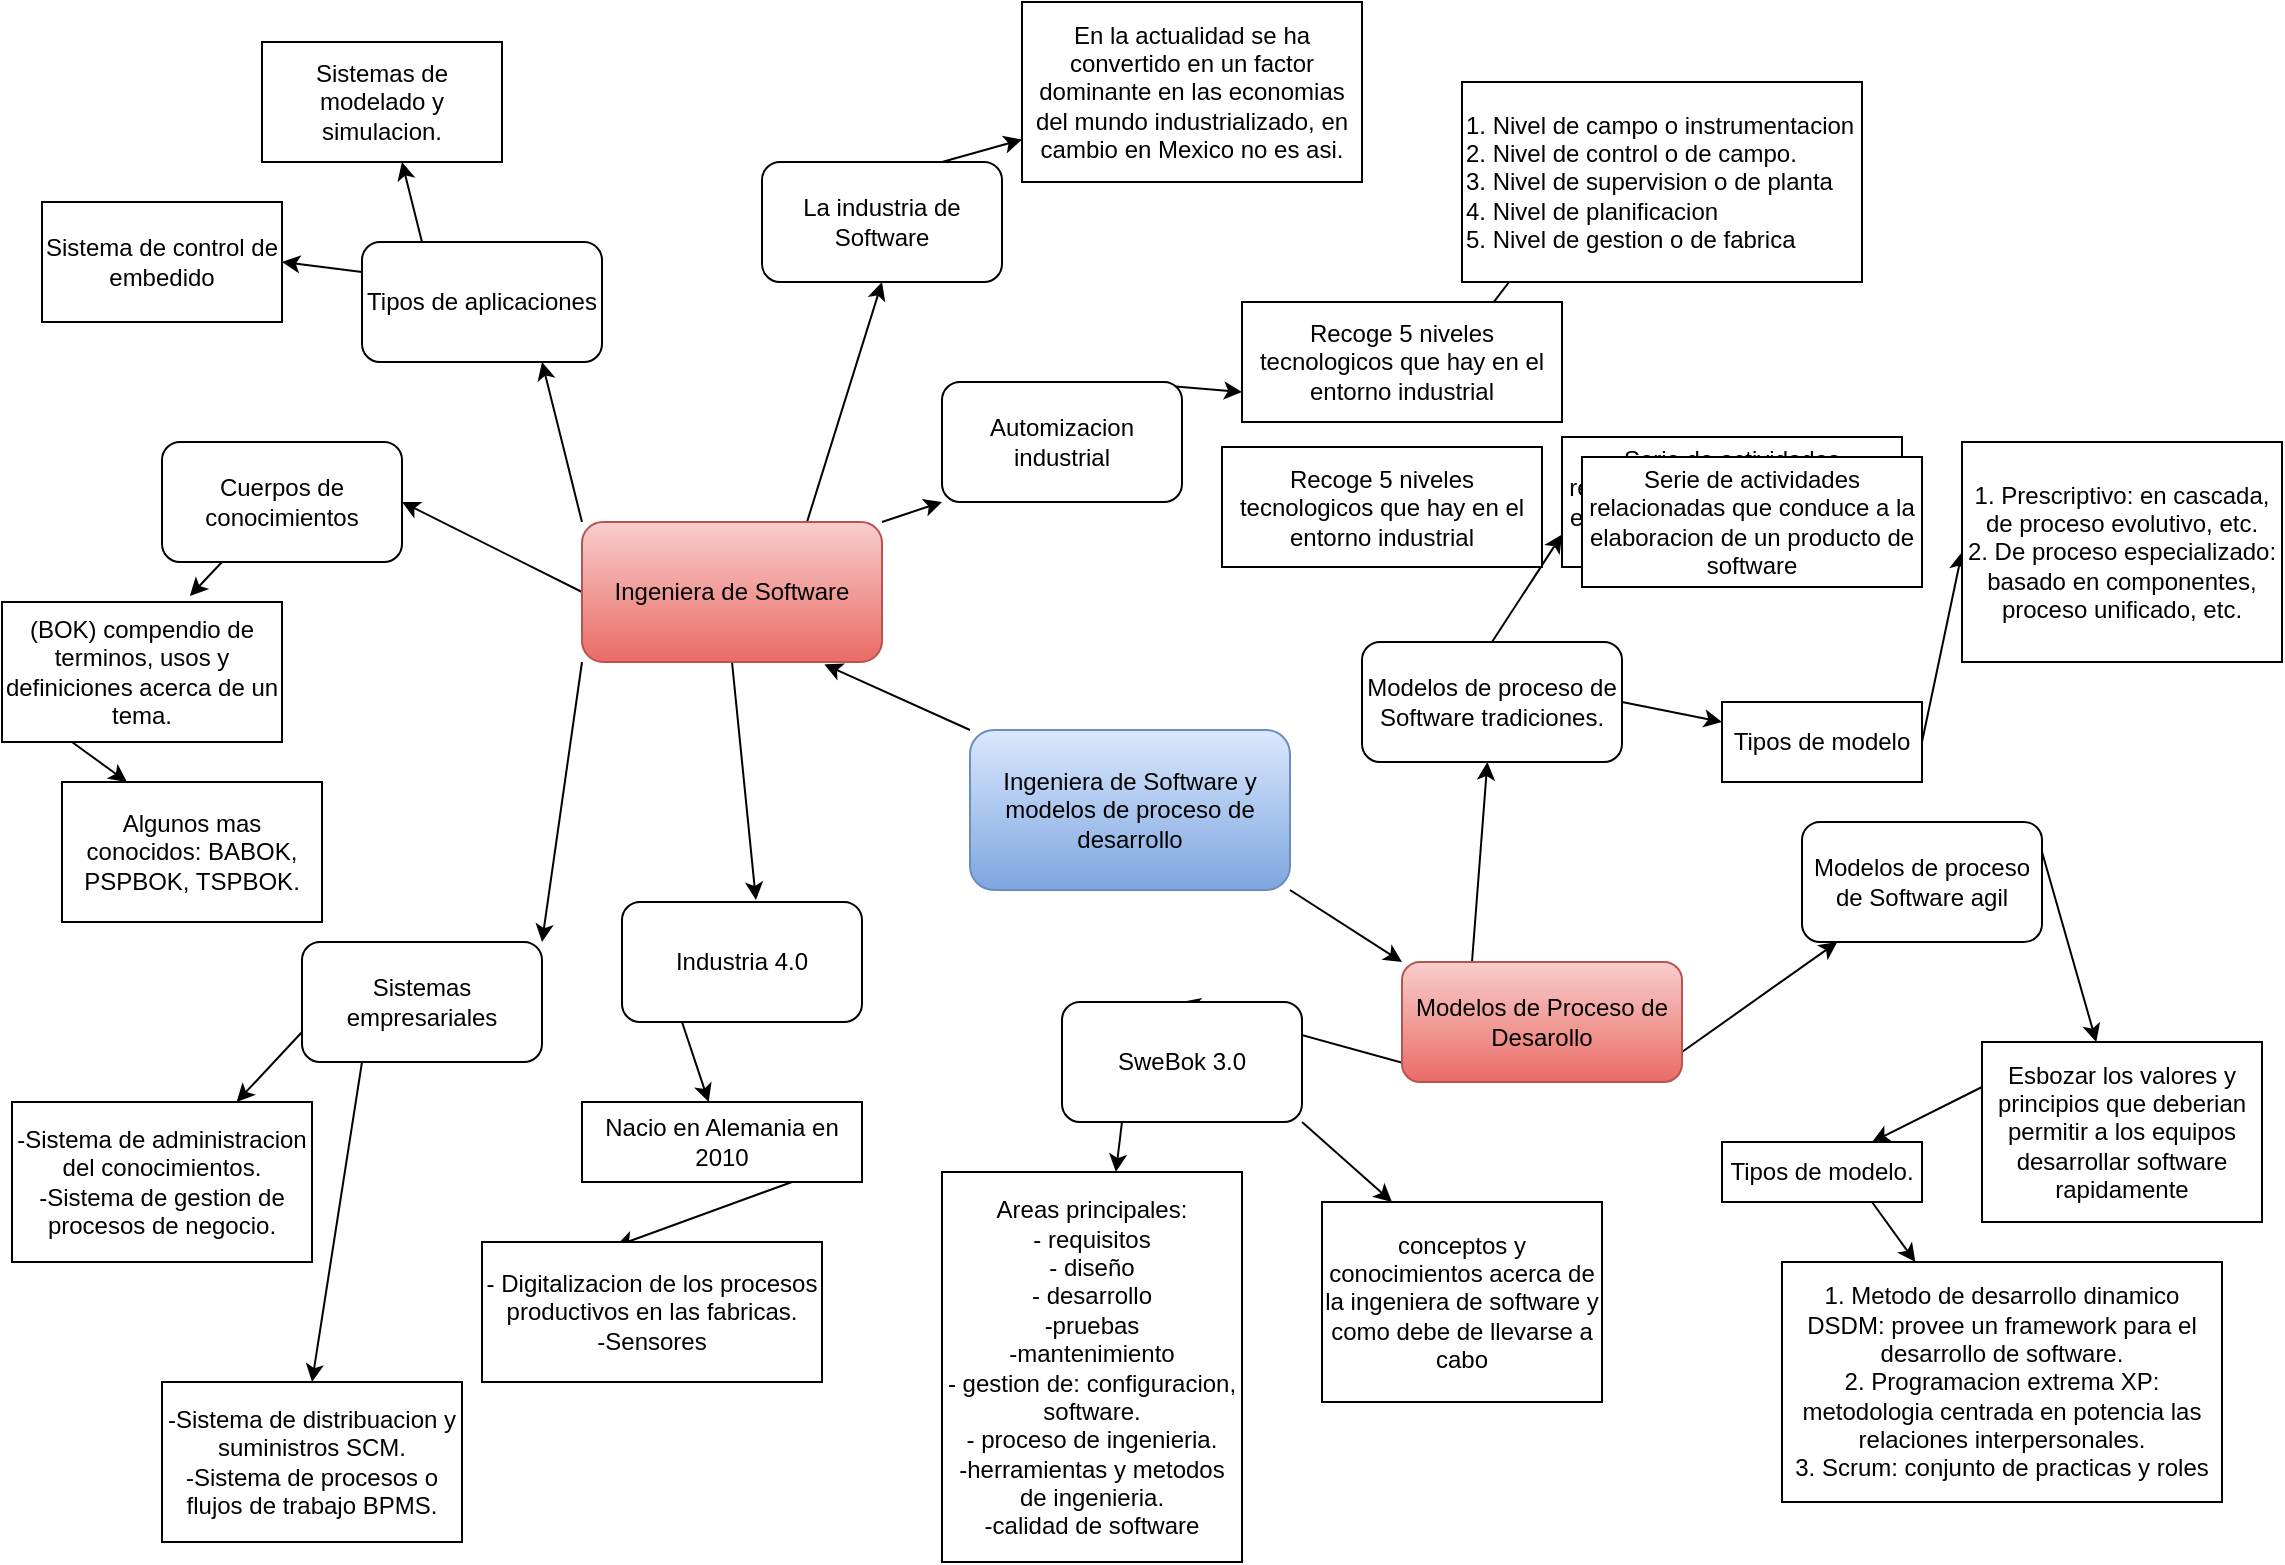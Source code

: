 <mxfile version="13.1.3">
    <diagram id="6hGFLwfOUW9BJ-s0fimq" name="Page-1">
        <mxGraphModel dx="1035" dy="896" grid="1" gridSize="10" guides="1" tooltips="1" connect="1" arrows="1" fold="1" page="1" pageScale="1" pageWidth="1169" pageHeight="827" math="0" shadow="0">
            <root>
                <mxCell id="0"/>
                <mxCell id="1" parent="0"/>
                <mxCell id="8" style="rounded=0;orthogonalLoop=1;jettySize=auto;html=1;exitX=0;exitY=0;exitDx=0;exitDy=0;entryX=0.808;entryY=1.017;entryDx=0;entryDy=0;entryPerimeter=0;strokeColor=#000000;" parent="1" source="2" target="3" edge="1">
                    <mxGeometry relative="1" as="geometry"/>
                </mxCell>
                <mxCell id="9" style="edgeStyle=none;rounded=0;orthogonalLoop=1;jettySize=auto;html=1;exitX=1;exitY=1;exitDx=0;exitDy=0;entryX=0;entryY=0;entryDx=0;entryDy=0;strokeColor=#000000;" parent="1" source="2" target="4" edge="1">
                    <mxGeometry relative="1" as="geometry"/>
                </mxCell>
                <mxCell id="2" value="Ingeniera de Software y modelos de proceso de desarrollo" style="rounded=1;whiteSpace=wrap;html=1;gradientColor=#7ea6e0;fillColor=#dae8fc;strokeColor=#6c8ebf;" parent="1" vertex="1">
                    <mxGeometry x="504" y="374" width="160" height="80" as="geometry"/>
                </mxCell>
                <mxCell id="14" style="edgeStyle=none;rounded=0;orthogonalLoop=1;jettySize=auto;html=1;exitX=0;exitY=0.5;exitDx=0;exitDy=0;entryX=1;entryY=0.5;entryDx=0;entryDy=0;strokeColor=#000000;" parent="1" source="3" target="12" edge="1">
                    <mxGeometry relative="1" as="geometry"/>
                </mxCell>
                <mxCell id="15" style="edgeStyle=none;rounded=0;orthogonalLoop=1;jettySize=auto;html=1;exitX=0;exitY=0;exitDx=0;exitDy=0;entryX=0.75;entryY=1;entryDx=0;entryDy=0;strokeColor=#000000;" parent="1" source="3" target="11" edge="1">
                    <mxGeometry relative="1" as="geometry"/>
                </mxCell>
                <mxCell id="16" style="edgeStyle=none;rounded=0;orthogonalLoop=1;jettySize=auto;html=1;exitX=1;exitY=0;exitDx=0;exitDy=0;entryX=0;entryY=1;entryDx=0;entryDy=0;strokeColor=#000000;" parent="1" source="3" target="6" edge="1">
                    <mxGeometry relative="1" as="geometry"/>
                </mxCell>
                <mxCell id="17" style="edgeStyle=none;rounded=0;orthogonalLoop=1;jettySize=auto;html=1;exitX=0.5;exitY=1;exitDx=0;exitDy=0;entryX=0.558;entryY=-0.017;entryDx=0;entryDy=0;entryPerimeter=0;strokeColor=#000000;" parent="1" source="3" target="5" edge="1">
                    <mxGeometry relative="1" as="geometry"/>
                </mxCell>
                <mxCell id="18" style="edgeStyle=none;rounded=0;orthogonalLoop=1;jettySize=auto;html=1;exitX=0;exitY=1;exitDx=0;exitDy=0;entryX=1;entryY=0;entryDx=0;entryDy=0;strokeColor=#000000;" parent="1" source="3" target="13" edge="1">
                    <mxGeometry relative="1" as="geometry"/>
                </mxCell>
                <mxCell id="19" style="edgeStyle=none;rounded=0;orthogonalLoop=1;jettySize=auto;html=1;exitX=0.75;exitY=0;exitDx=0;exitDy=0;entryX=0.5;entryY=1;entryDx=0;entryDy=0;strokeColor=#000000;" parent="1" source="3" target="10" edge="1">
                    <mxGeometry relative="1" as="geometry"/>
                </mxCell>
                <mxCell id="3" value="Ingeniera de Software" style="rounded=1;whiteSpace=wrap;html=1;strokeColor=#b85450;fillColor=#f8cecc;gradientColor=#ea6b66;" parent="1" vertex="1">
                    <mxGeometry x="310" y="270" width="150" height="70" as="geometry"/>
                </mxCell>
                <mxCell id="46" style="edgeStyle=none;rounded=0;orthogonalLoop=1;jettySize=auto;html=1;exitX=0.25;exitY=0;exitDx=0;exitDy=0;strokeColor=#000000;" parent="1" source="4" target="43" edge="1">
                    <mxGeometry relative="1" as="geometry"/>
                </mxCell>
                <mxCell id="47" style="edgeStyle=none;rounded=0;orthogonalLoop=1;jettySize=auto;html=1;exitX=0.25;exitY=1;exitDx=0;exitDy=0;entryX=0.5;entryY=0;entryDx=0;entryDy=0;strokeColor=#000000;" parent="1" source="4" target="45" edge="1">
                    <mxGeometry relative="1" as="geometry"/>
                </mxCell>
                <mxCell id="48" style="edgeStyle=none;rounded=0;orthogonalLoop=1;jettySize=auto;html=1;exitX=1;exitY=0.75;exitDx=0;exitDy=0;strokeColor=#000000;" parent="1" source="4" target="44" edge="1">
                    <mxGeometry relative="1" as="geometry"/>
                </mxCell>
                <mxCell id="4" value="Modelos de Proceso de Desarollo" style="rounded=1;whiteSpace=wrap;html=1;strokeColor=#b85450;gradientColor=#ea6b66;fillColor=#f8cecc;" parent="1" vertex="1">
                    <mxGeometry x="720" y="490" width="140" height="60" as="geometry"/>
                </mxCell>
                <mxCell id="21" style="edgeStyle=none;rounded=0;orthogonalLoop=1;jettySize=auto;html=1;exitX=0.25;exitY=1;exitDx=0;exitDy=0;strokeColor=#000000;" parent="1" source="5" target="20" edge="1">
                    <mxGeometry relative="1" as="geometry"/>
                </mxCell>
                <mxCell id="5" value="Industria 4.0" style="rounded=1;whiteSpace=wrap;html=1;strokeColor=#000000;" parent="1" vertex="1">
                    <mxGeometry x="330" y="460" width="120" height="60" as="geometry"/>
                </mxCell>
                <mxCell id="25" style="edgeStyle=none;rounded=0;orthogonalLoop=1;jettySize=auto;html=1;exitX=0.75;exitY=0;exitDx=0;exitDy=0;entryX=0;entryY=0.75;entryDx=0;entryDy=0;strokeColor=#000000;" parent="1" source="6" target="24" edge="1">
                    <mxGeometry relative="1" as="geometry"/>
                </mxCell>
                <mxCell id="6" value="Automizacion industrial" style="rounded=1;whiteSpace=wrap;html=1;strokeColor=#000000;" parent="1" vertex="1">
                    <mxGeometry x="490" y="200" width="120" height="60" as="geometry"/>
                </mxCell>
                <mxCell id="29" style="edgeStyle=none;rounded=0;orthogonalLoop=1;jettySize=auto;html=1;exitX=0.75;exitY=0;exitDx=0;exitDy=0;strokeColor=#000000;" parent="1" source="10" target="28" edge="1">
                    <mxGeometry relative="1" as="geometry"/>
                </mxCell>
                <mxCell id="10" value="La industria de Software" style="rounded=1;whiteSpace=wrap;html=1;strokeColor=#000000;" parent="1" vertex="1">
                    <mxGeometry x="400" y="90" width="120" height="60" as="geometry"/>
                </mxCell>
                <mxCell id="32" style="edgeStyle=none;rounded=0;orthogonalLoop=1;jettySize=auto;html=1;exitX=0.25;exitY=0;exitDx=0;exitDy=0;entryX=0.583;entryY=1;entryDx=0;entryDy=0;entryPerimeter=0;strokeColor=#000000;" parent="1" source="11" target="30" edge="1">
                    <mxGeometry relative="1" as="geometry"/>
                </mxCell>
                <mxCell id="33" style="edgeStyle=none;rounded=0;orthogonalLoop=1;jettySize=auto;html=1;exitX=0;exitY=0.25;exitDx=0;exitDy=0;entryX=1;entryY=0.5;entryDx=0;entryDy=0;strokeColor=#000000;" parent="1" source="11" target="31" edge="1">
                    <mxGeometry relative="1" as="geometry"/>
                </mxCell>
                <mxCell id="11" value="Tipos de aplicaciones" style="rounded=1;whiteSpace=wrap;html=1;strokeColor=#000000;" parent="1" vertex="1">
                    <mxGeometry x="200" y="130" width="120" height="60" as="geometry"/>
                </mxCell>
                <mxCell id="36" style="edgeStyle=none;rounded=0;orthogonalLoop=1;jettySize=auto;html=1;exitX=0.25;exitY=1;exitDx=0;exitDy=0;entryX=0.671;entryY=-0.043;entryDx=0;entryDy=0;entryPerimeter=0;strokeColor=#000000;" parent="1" source="12" target="34" edge="1">
                    <mxGeometry relative="1" as="geometry"/>
                </mxCell>
                <mxCell id="12" value="Cuerpos de conocimientos" style="rounded=1;whiteSpace=wrap;html=1;strokeColor=#000000;" parent="1" vertex="1">
                    <mxGeometry x="100" y="230" width="120" height="60" as="geometry"/>
                </mxCell>
                <mxCell id="40" style="edgeStyle=none;rounded=0;orthogonalLoop=1;jettySize=auto;html=1;exitX=0;exitY=0.75;exitDx=0;exitDy=0;strokeColor=#000000;" parent="1" source="13" target="35" edge="1">
                    <mxGeometry relative="1" as="geometry"/>
                </mxCell>
                <mxCell id="41" style="edgeStyle=none;rounded=0;orthogonalLoop=1;jettySize=auto;html=1;exitX=0.25;exitY=1;exitDx=0;exitDy=0;entryX=0.5;entryY=0;entryDx=0;entryDy=0;strokeColor=#000000;" parent="1" source="13" target="39" edge="1">
                    <mxGeometry relative="1" as="geometry"/>
                </mxCell>
                <mxCell id="13" value="Sistemas empresariales" style="rounded=1;whiteSpace=wrap;html=1;strokeColor=#000000;" parent="1" vertex="1">
                    <mxGeometry x="170" y="480" width="120" height="60" as="geometry"/>
                </mxCell>
                <mxCell id="23" style="edgeStyle=none;rounded=0;orthogonalLoop=1;jettySize=auto;html=1;exitX=0.75;exitY=1;exitDx=0;exitDy=0;entryX=0.394;entryY=0.029;entryDx=0;entryDy=0;entryPerimeter=0;strokeColor=#000000;" parent="1" source="20" target="22" edge="1">
                    <mxGeometry relative="1" as="geometry"/>
                </mxCell>
                <mxCell id="20" value="Nacio en Alemania en 2010" style="rounded=0;whiteSpace=wrap;html=1;strokeColor=#000000;" parent="1" vertex="1">
                    <mxGeometry x="310" y="560" width="140" height="40" as="geometry"/>
                </mxCell>
                <mxCell id="22" value="- Digitalizacion de los procesos productivos en las fabricas.&lt;br&gt;-Sensores" style="rounded=0;whiteSpace=wrap;html=1;strokeColor=#000000;" parent="1" vertex="1">
                    <mxGeometry x="260" y="630" width="170" height="70" as="geometry"/>
                </mxCell>
                <mxCell id="27" style="edgeStyle=none;rounded=0;orthogonalLoop=1;jettySize=auto;html=1;exitX=0.5;exitY=1;exitDx=0;exitDy=0;entryX=0.5;entryY=0;entryDx=0;entryDy=0;strokeColor=#000000;" parent="1" source="24" target="26" edge="1">
                    <mxGeometry relative="1" as="geometry"/>
                </mxCell>
                <mxCell id="24" value="Recoge 5 niveles tecnologicos que hay en el entorno industrial" style="rounded=0;whiteSpace=wrap;html=1;strokeColor=#000000;" parent="1" vertex="1">
                    <mxGeometry x="640" y="160" width="160" height="60" as="geometry"/>
                </mxCell>
                <mxCell id="26" value="1. Nivel de campo o instrumentacion&lt;br&gt;2. Nivel de control o de campo.&lt;br&gt;&lt;div&gt;&lt;span&gt;3. Nivel de supervision o de planta&lt;/span&gt;&lt;/div&gt;&lt;div&gt;&lt;span&gt;4. Nivel de planificacion&lt;/span&gt;&lt;/div&gt;&lt;div&gt;5. Nivel de gestion o de fabrica&lt;/div&gt;" style="rounded=0;whiteSpace=wrap;html=1;strokeColor=#000000;align=left;" parent="1" vertex="1">
                    <mxGeometry x="750" y="50" width="200" height="100" as="geometry"/>
                </mxCell>
                <mxCell id="28" value="En la actualidad se ha convertido en un factor dominante en las economias del mundo industrializado, en cambio en Mexico no es asi." style="rounded=0;whiteSpace=wrap;html=1;strokeColor=#000000;" parent="1" vertex="1">
                    <mxGeometry x="530" y="10" width="170" height="90" as="geometry"/>
                </mxCell>
                <mxCell id="30" value="Sistemas de modelado y simulacion." style="rounded=0;whiteSpace=wrap;html=1;strokeColor=#000000;" parent="1" vertex="1">
                    <mxGeometry x="150" y="30" width="120" height="60" as="geometry"/>
                </mxCell>
                <mxCell id="31" value="Sistema de control de embedido" style="rounded=0;whiteSpace=wrap;html=1;strokeColor=#000000;" parent="1" vertex="1">
                    <mxGeometry x="40" y="110" width="120" height="60" as="geometry"/>
                </mxCell>
                <mxCell id="38" style="edgeStyle=none;rounded=0;orthogonalLoop=1;jettySize=auto;html=1;exitX=0.25;exitY=1;exitDx=0;exitDy=0;entryX=0.25;entryY=0;entryDx=0;entryDy=0;strokeColor=#000000;" parent="1" source="34" target="37" edge="1">
                    <mxGeometry relative="1" as="geometry"/>
                </mxCell>
                <mxCell id="34" value="(BOK) compendio de terminos, usos y definiciones acerca de un tema." style="rounded=0;whiteSpace=wrap;html=1;strokeColor=#000000;" parent="1" vertex="1">
                    <mxGeometry x="20" y="310" width="140" height="70" as="geometry"/>
                </mxCell>
                <mxCell id="35" value="-Sistema de administracion del conocimientos.&lt;br&gt;-Sistema de gestion de procesos de negocio." style="rounded=0;whiteSpace=wrap;html=1;strokeColor=#000000;" parent="1" vertex="1">
                    <mxGeometry x="25" y="560" width="150" height="80" as="geometry"/>
                </mxCell>
                <mxCell id="37" value="Algunos mas conocidos: BABOK, PSPBOK, TSPBOK." style="rounded=0;whiteSpace=wrap;html=1;strokeColor=#000000;" parent="1" vertex="1">
                    <mxGeometry x="50" y="400" width="130" height="70" as="geometry"/>
                </mxCell>
                <mxCell id="39" value="-Sistema de distribuacion y suministros SCM.&lt;br&gt;-Sistema de procesos o flujos de trabajo BPMS." style="rounded=0;whiteSpace=wrap;html=1;strokeColor=#000000;" parent="1" vertex="1">
                    <mxGeometry x="100" y="700" width="150" height="80" as="geometry"/>
                </mxCell>
                <mxCell id="42" style="edgeStyle=none;rounded=0;orthogonalLoop=1;jettySize=auto;html=1;exitX=0.5;exitY=0;exitDx=0;exitDy=0;strokeColor=#000000;" parent="1" source="20" target="20" edge="1">
                    <mxGeometry relative="1" as="geometry"/>
                </mxCell>
                <mxCell id="50" style="edgeStyle=none;rounded=0;orthogonalLoop=1;jettySize=auto;html=1;exitX=0.5;exitY=0;exitDx=0;exitDy=0;entryX=0;entryY=0.75;entryDx=0;entryDy=0;strokeColor=#000000;" parent="1" source="43" target="49" edge="1">
                    <mxGeometry relative="1" as="geometry"/>
                </mxCell>
                <mxCell id="52" style="edgeStyle=none;rounded=0;orthogonalLoop=1;jettySize=auto;html=1;exitX=1;exitY=0.5;exitDx=0;exitDy=0;strokeColor=#000000;" parent="1" source="43" target="51" edge="1">
                    <mxGeometry relative="1" as="geometry"/>
                </mxCell>
                <mxCell id="43" value="Modelos de proceso de Software tradiciones." style="rounded=1;whiteSpace=wrap;html=1;strokeColor=#000000;" parent="1" vertex="1">
                    <mxGeometry x="700" y="330" width="130" height="60" as="geometry"/>
                </mxCell>
                <mxCell id="57" style="edgeStyle=none;rounded=0;orthogonalLoop=1;jettySize=auto;html=1;exitX=1;exitY=0.25;exitDx=0;exitDy=0;strokeColor=#000000;" parent="1" source="44" target="56" edge="1">
                    <mxGeometry relative="1" as="geometry"/>
                </mxCell>
                <mxCell id="44" value="Modelos de proceso de Software agil" style="rounded=1;whiteSpace=wrap;html=1;strokeColor=#000000;" parent="1" vertex="1">
                    <mxGeometry x="920" y="420" width="120" height="60" as="geometry"/>
                </mxCell>
                <mxCell id="65" style="edgeStyle=none;rounded=0;orthogonalLoop=1;jettySize=auto;html=1;exitX=0.25;exitY=1;exitDx=0;exitDy=0;strokeColor=#000000;" parent="1" source="45" target="64" edge="1">
                    <mxGeometry relative="1" as="geometry"/>
                </mxCell>
                <mxCell id="67" style="edgeStyle=none;rounded=0;orthogonalLoop=1;jettySize=auto;html=1;exitX=1;exitY=1;exitDx=0;exitDy=0;entryX=0.25;entryY=0;entryDx=0;entryDy=0;strokeColor=#000000;" parent="1" source="45" target="66" edge="1">
                    <mxGeometry relative="1" as="geometry"/>
                </mxCell>
                <mxCell id="45" value="SweBok 3.0" style="rounded=1;whiteSpace=wrap;html=1;strokeColor=#000000;" parent="1" vertex="1">
                    <mxGeometry x="550" y="510" width="120" height="60" as="geometry"/>
                </mxCell>
                <mxCell id="49" value="Serie de actividades relacionadas que conduce a la elaboracion de un producto de software" style="rounded=0;whiteSpace=wrap;html=1;strokeColor=#000000;" parent="1" vertex="1">
                    <mxGeometry x="800" y="227.5" width="170" height="65" as="geometry"/>
                </mxCell>
                <mxCell id="55" style="edgeStyle=none;rounded=0;orthogonalLoop=1;jettySize=auto;html=1;exitX=1;exitY=0.5;exitDx=0;exitDy=0;entryX=0;entryY=0.5;entryDx=0;entryDy=0;strokeColor=#000000;" parent="1" source="51" target="53" edge="1">
                    <mxGeometry relative="1" as="geometry"/>
                </mxCell>
                <mxCell id="51" value="Tipos de modelo" style="rounded=0;whiteSpace=wrap;html=1;strokeColor=#000000;" parent="1" vertex="1">
                    <mxGeometry x="880" y="360" width="100" height="40" as="geometry"/>
                </mxCell>
                <mxCell id="53" value="1. Prescriptivo: en cascada, de proceso evolutivo, etc.&lt;br&gt;2. De proceso especializado: basado en componentes, proceso unificado, etc." style="rounded=0;whiteSpace=wrap;html=1;strokeColor=#000000;" parent="1" vertex="1">
                    <mxGeometry x="1000" y="230" width="160" height="110" as="geometry"/>
                </mxCell>
                <mxCell id="61" style="edgeStyle=none;rounded=0;orthogonalLoop=1;jettySize=auto;html=1;exitX=0;exitY=0.25;exitDx=0;exitDy=0;entryX=0.75;entryY=0;entryDx=0;entryDy=0;strokeColor=#000000;" parent="1" source="56" target="59" edge="1">
                    <mxGeometry relative="1" as="geometry"/>
                </mxCell>
                <mxCell id="56" value="Esbozar los valores y principios que deberian permitir a los equipos desarrollar software rapidamente" style="rounded=0;whiteSpace=wrap;html=1;strokeColor=#000000;" parent="1" vertex="1">
                    <mxGeometry x="1010" y="530" width="140" height="90" as="geometry"/>
                </mxCell>
                <mxCell id="62" style="edgeStyle=none;rounded=0;orthogonalLoop=1;jettySize=auto;html=1;exitX=0.75;exitY=1;exitDx=0;exitDy=0;strokeColor=#000000;" parent="1" source="59" target="60" edge="1">
                    <mxGeometry relative="1" as="geometry"/>
                </mxCell>
                <mxCell id="59" value="Tipos de modelo." style="rounded=0;whiteSpace=wrap;html=1;strokeColor=#000000;" parent="1" vertex="1">
                    <mxGeometry x="880" y="580" width="100" height="30" as="geometry"/>
                </mxCell>
                <mxCell id="60" value="1. Metodo de desarrollo dinamico DSDM: provee un framework para el desarrollo de software.&lt;br&gt;2. Programacion extrema XP: metodologia centrada en potencia las relaciones interpersonales.&lt;br&gt;3. Scrum: conjunto de practicas y roles" style="rounded=0;whiteSpace=wrap;html=1;strokeColor=#000000;" parent="1" vertex="1">
                    <mxGeometry x="910" y="640" width="220" height="120" as="geometry"/>
                </mxCell>
                <mxCell id="64" value="Areas principales:&lt;br&gt;- requisitos&lt;br&gt;- diseño&lt;br&gt;- desarrollo&lt;br&gt;-pruebas&lt;br&gt;-mantenimiento&lt;br&gt;- gestion de: configuracion, software.&lt;br&gt;- proceso de ingenieria.&lt;br&gt;-herramientas y metodos de ingenieria.&lt;br&gt;-calidad de software" style="rounded=0;whiteSpace=wrap;html=1;strokeColor=#000000;" parent="1" vertex="1">
                    <mxGeometry x="490" y="595" width="150" height="195" as="geometry"/>
                </mxCell>
                <mxCell id="66" value="conceptos y conocimientos acerca de la ingeniera de software y como debe de llevarse a cabo" style="rounded=0;whiteSpace=wrap;html=1;strokeColor=#000000;" parent="1" vertex="1">
                    <mxGeometry x="680" y="610" width="140" height="100" as="geometry"/>
                </mxCell>
                <mxCell id="68" value="Recoge 5 niveles tecnologicos que hay en el entorno industrial" style="rounded=0;whiteSpace=wrap;html=1;strokeColor=#000000;" vertex="1" parent="1">
                    <mxGeometry x="630" y="232.5" width="160" height="60" as="geometry"/>
                </mxCell>
                <mxCell id="69" value="Serie de actividades relacionadas que conduce a la elaboracion de un producto de software" style="rounded=0;whiteSpace=wrap;html=1;strokeColor=#000000;" vertex="1" parent="1">
                    <mxGeometry x="810" y="237.5" width="170" height="65" as="geometry"/>
                </mxCell>
            </root>
        </mxGraphModel>
    </diagram>
</mxfile>